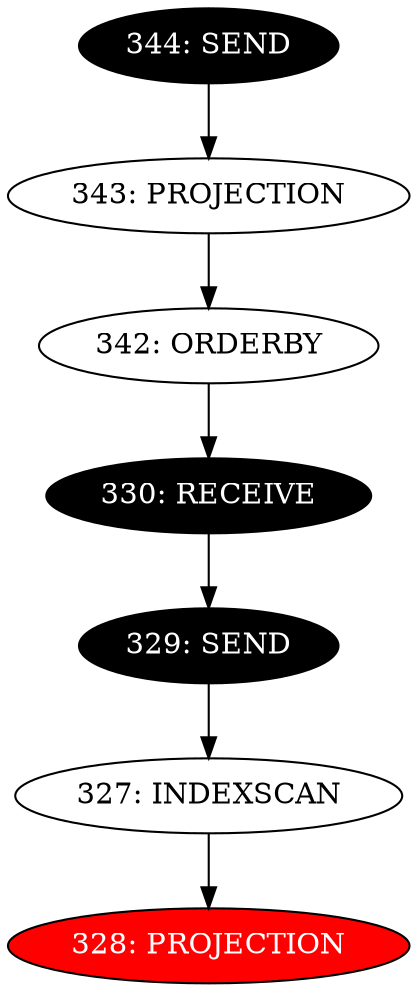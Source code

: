digraph name {
327 [label="327: INDEXSCAN" ];
327 -> 328;
328 [label="328: PROJECTION" fontcolor="white" style="filled" fillcolor="red"];
329 [label="329: SEND" fontcolor="white" style="filled" fillcolor="black"];
329 -> 327;
330 [label="330: RECEIVE" fontcolor="white" style="filled" fillcolor="black"];
330 -> 329;
342 [label="342: ORDERBY" ];
342 -> 330;
343 [label="343: PROJECTION" ];
343 -> 342;
344 [label="344: SEND" fontcolor="white" style="filled" fillcolor="black"];
344 -> 343;

}

